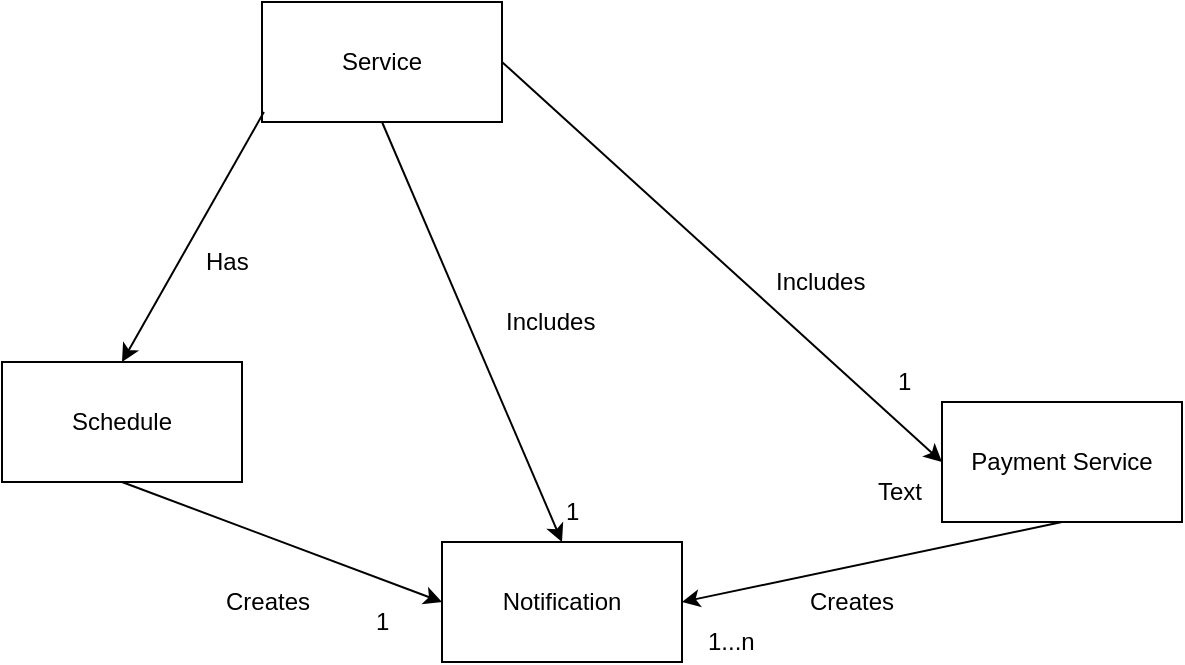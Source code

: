 <mxfile version="10.6.7" type="device"><diagram id="2Ja3j5yd_qW3-EVWT-g0" name="Page-1"><mxGraphModel dx="1634" dy="774" grid="1" gridSize="10" guides="1" tooltips="1" connect="1" arrows="1" fold="1" page="1" pageScale="1" pageWidth="850" pageHeight="1100" math="0" shadow="0"><root><mxCell id="0"/><mxCell id="1" parent="0"/><mxCell id="i_Qi77-ltCM_ttpoj6RD-4" value="Service" style="rounded=0;whiteSpace=wrap;html=1;" vertex="1" parent="1"><mxGeometry x="140" y="180" width="120" height="60" as="geometry"/></mxCell><mxCell id="i_Qi77-ltCM_ttpoj6RD-5" value="Payment Service" style="rounded=0;whiteSpace=wrap;html=1;" vertex="1" parent="1"><mxGeometry x="480" y="380" width="120" height="60" as="geometry"/></mxCell><mxCell id="i_Qi77-ltCM_ttpoj6RD-6" value="Schedule" style="rounded=0;whiteSpace=wrap;html=1;" vertex="1" parent="1"><mxGeometry x="10" y="360" width="120" height="60" as="geometry"/></mxCell><mxCell id="i_Qi77-ltCM_ttpoj6RD-9" value="" style="endArrow=classic;html=1;entryX=0;entryY=0.5;entryDx=0;entryDy=0;exitX=1;exitY=0.5;exitDx=0;exitDy=0;" edge="1" parent="1" source="i_Qi77-ltCM_ttpoj6RD-4" target="i_Qi77-ltCM_ttpoj6RD-5"><mxGeometry width="50" height="50" relative="1" as="geometry"><mxPoint x="240" y="400" as="sourcePoint"/><mxPoint x="290" y="350" as="targetPoint"/></mxGeometry></mxCell><mxCell id="i_Qi77-ltCM_ttpoj6RD-10" value="Includes" style="text;html=1;resizable=0;points=[];autosize=1;align=left;verticalAlign=top;spacingTop=-4;" vertex="1" parent="1"><mxGeometry x="395" y="310" width="60" height="20" as="geometry"/></mxCell><mxCell id="i_Qi77-ltCM_ttpoj6RD-11" value="" style="endArrow=classic;html=1;entryX=0.5;entryY=0;entryDx=0;entryDy=0;exitX=0.008;exitY=0.917;exitDx=0;exitDy=0;exitPerimeter=0;" edge="1" parent="1" source="i_Qi77-ltCM_ttpoj6RD-4" target="i_Qi77-ltCM_ttpoj6RD-6"><mxGeometry width="50" height="50" relative="1" as="geometry"><mxPoint x="140" y="410" as="sourcePoint"/><mxPoint x="190" y="360" as="targetPoint"/></mxGeometry></mxCell><mxCell id="i_Qi77-ltCM_ttpoj6RD-12" value="Has" style="text;html=1;resizable=0;points=[];autosize=1;align=left;verticalAlign=top;spacingTop=-4;" vertex="1" parent="1"><mxGeometry x="110" y="300" width="40" height="20" as="geometry"/></mxCell><mxCell id="i_Qi77-ltCM_ttpoj6RD-14" value="Notification" style="rounded=0;whiteSpace=wrap;html=1;" vertex="1" parent="1"><mxGeometry x="230" y="450" width="120" height="60" as="geometry"/></mxCell><mxCell id="i_Qi77-ltCM_ttpoj6RD-15" value="" style="endArrow=classic;html=1;exitX=0.5;exitY=1;exitDx=0;exitDy=0;entryX=0.5;entryY=0;entryDx=0;entryDy=0;" edge="1" parent="1" source="i_Qi77-ltCM_ttpoj6RD-4" target="i_Qi77-ltCM_ttpoj6RD-14"><mxGeometry width="50" height="50" relative="1" as="geometry"><mxPoint x="130" y="410" as="sourcePoint"/><mxPoint x="180" y="470" as="targetPoint"/></mxGeometry></mxCell><mxCell id="i_Qi77-ltCM_ttpoj6RD-16" value="Includes" style="text;html=1;resizable=0;points=[];autosize=1;align=left;verticalAlign=top;spacingTop=-4;" vertex="1" parent="1"><mxGeometry x="260" y="330" width="60" height="20" as="geometry"/></mxCell><mxCell id="i_Qi77-ltCM_ttpoj6RD-17" value="" style="endArrow=classic;html=1;exitX=0.5;exitY=1;exitDx=0;exitDy=0;entryX=1;entryY=0.5;entryDx=0;entryDy=0;" edge="1" parent="1" source="i_Qi77-ltCM_ttpoj6RD-5" target="i_Qi77-ltCM_ttpoj6RD-14"><mxGeometry width="50" height="50" relative="1" as="geometry"><mxPoint x="140" y="690" as="sourcePoint"/><mxPoint x="190" y="640" as="targetPoint"/></mxGeometry></mxCell><mxCell id="i_Qi77-ltCM_ttpoj6RD-18" value="Creates" style="text;html=1;resizable=0;points=[];autosize=1;align=left;verticalAlign=top;spacingTop=-4;" vertex="1" parent="1"><mxGeometry x="412" y="470" width="60" height="20" as="geometry"/></mxCell><mxCell id="i_Qi77-ltCM_ttpoj6RD-19" value="" style="endArrow=classic;html=1;exitX=0.5;exitY=1;exitDx=0;exitDy=0;entryX=0;entryY=0.5;entryDx=0;entryDy=0;" edge="1" parent="1" source="i_Qi77-ltCM_ttpoj6RD-6" target="i_Qi77-ltCM_ttpoj6RD-14"><mxGeometry width="50" height="50" relative="1" as="geometry"><mxPoint x="10" y="660" as="sourcePoint"/><mxPoint x="60" y="610" as="targetPoint"/></mxGeometry></mxCell><mxCell id="i_Qi77-ltCM_ttpoj6RD-20" value="Creates" style="text;html=1;resizable=0;points=[];autosize=1;align=left;verticalAlign=top;spacingTop=-4;" vertex="1" parent="1"><mxGeometry x="120" y="470" width="60" height="20" as="geometry"/></mxCell><mxCell id="i_Qi77-ltCM_ttpoj6RD-21" value="Text" style="text;html=1;resizable=0;points=[];autosize=1;align=left;verticalAlign=top;spacingTop=-4;" vertex="1" parent="1"><mxGeometry x="446" y="415" width="40" height="20" as="geometry"/></mxCell><mxCell id="i_Qi77-ltCM_ttpoj6RD-22" value="1" style="text;html=1;resizable=0;points=[];autosize=1;align=left;verticalAlign=top;spacingTop=-4;" vertex="1" parent="1"><mxGeometry x="456" y="360" width="20" height="20" as="geometry"/></mxCell><mxCell id="i_Qi77-ltCM_ttpoj6RD-23" value="1...n" style="text;html=1;resizable=0;points=[];autosize=1;align=left;verticalAlign=top;spacingTop=-4;" vertex="1" parent="1"><mxGeometry x="361" y="490" width="40" height="20" as="geometry"/></mxCell><mxCell id="i_Qi77-ltCM_ttpoj6RD-24" value="1" style="text;html=1;resizable=0;points=[];autosize=1;align=left;verticalAlign=top;spacingTop=-4;" vertex="1" parent="1"><mxGeometry x="195" y="480" width="20" height="20" as="geometry"/></mxCell><mxCell id="i_Qi77-ltCM_ttpoj6RD-25" value="1" style="text;html=1;resizable=0;points=[];autosize=1;align=left;verticalAlign=top;spacingTop=-4;" vertex="1" parent="1"><mxGeometry x="290" y="425" width="20" height="20" as="geometry"/></mxCell></root></mxGraphModel></diagram></mxfile>
